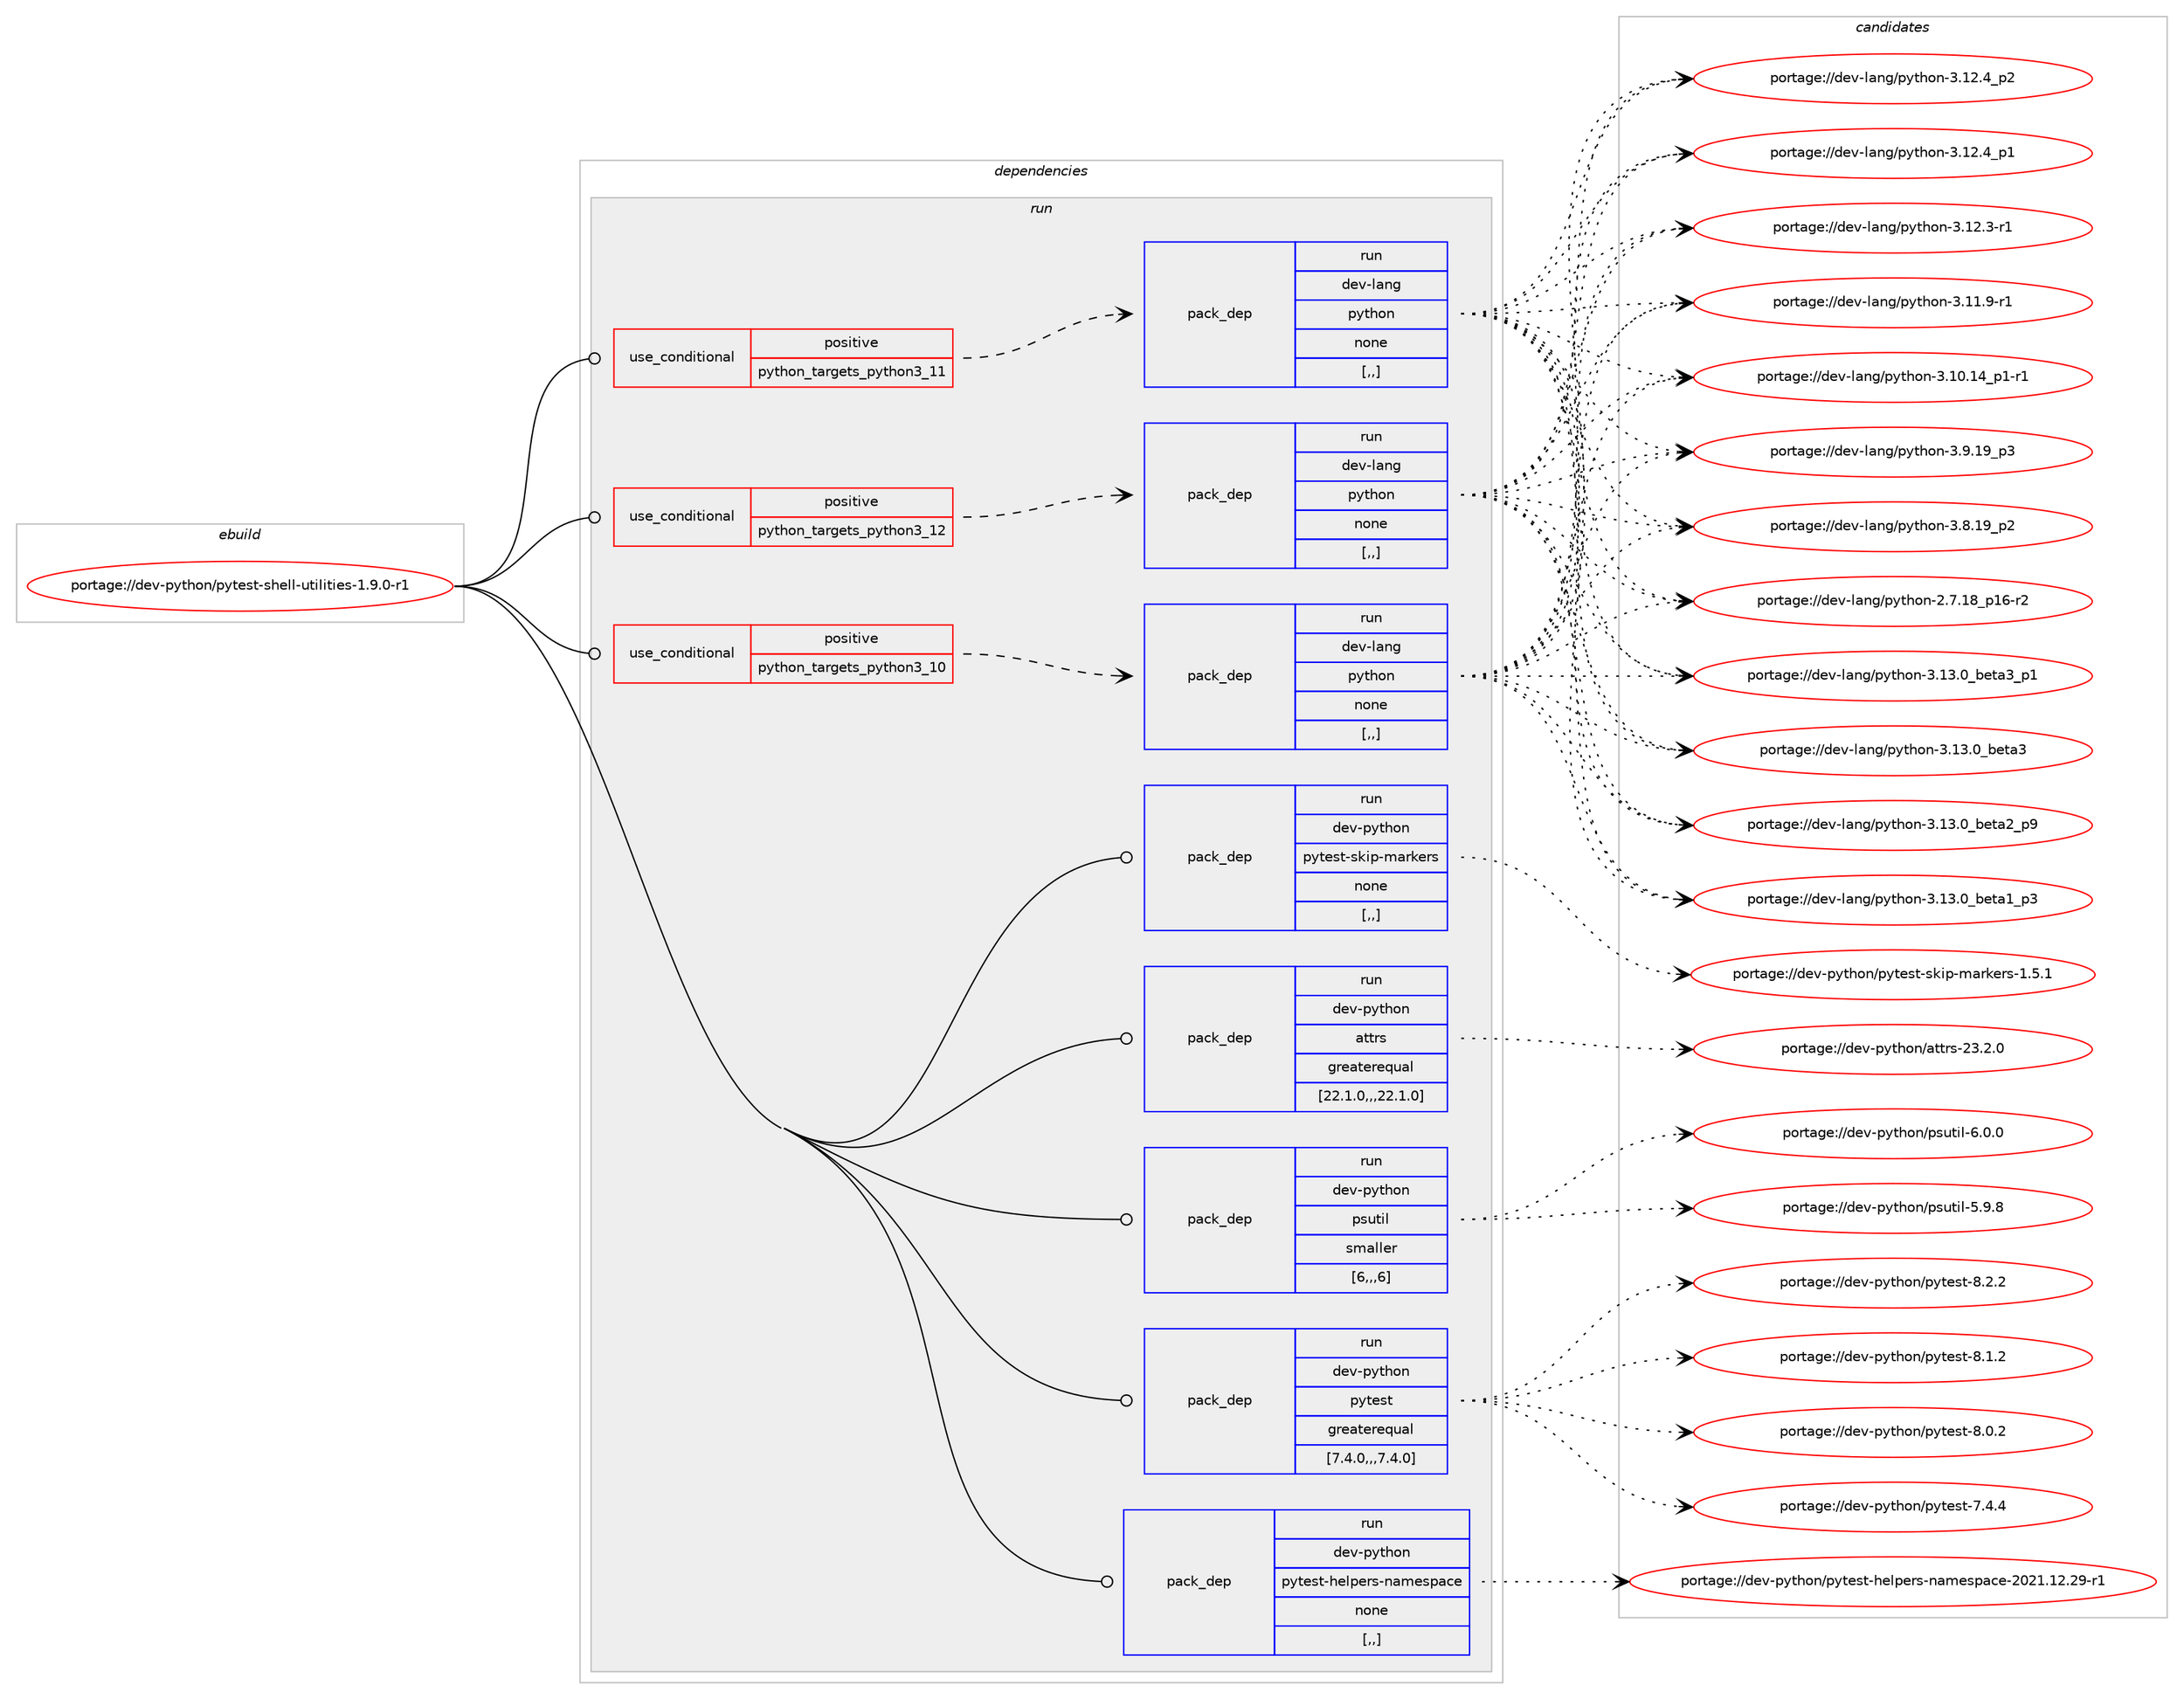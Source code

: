 digraph prolog {

# *************
# Graph options
# *************

newrank=true;
concentrate=true;
compound=true;
graph [rankdir=LR,fontname=Helvetica,fontsize=10,ranksep=1.5];#, ranksep=2.5, nodesep=0.2];
edge  [arrowhead=vee];
node  [fontname=Helvetica,fontsize=10];

# **********
# The ebuild
# **********

subgraph cluster_leftcol {
color=gray;
label=<<i>ebuild</i>>;
id [label="portage://dev-python/pytest-shell-utilities-1.9.0-r1", color=red, width=4, href="../dev-python/pytest-shell-utilities-1.9.0-r1.svg"];
}

# ****************
# The dependencies
# ****************

subgraph cluster_midcol {
color=gray;
label=<<i>dependencies</i>>;
subgraph cluster_compile {
fillcolor="#eeeeee";
style=filled;
label=<<i>compile</i>>;
}
subgraph cluster_compileandrun {
fillcolor="#eeeeee";
style=filled;
label=<<i>compile and run</i>>;
}
subgraph cluster_run {
fillcolor="#eeeeee";
style=filled;
label=<<i>run</i>>;
subgraph cond37899 {
dependency159012 [label=<<TABLE BORDER="0" CELLBORDER="1" CELLSPACING="0" CELLPADDING="4"><TR><TD ROWSPAN="3" CELLPADDING="10">use_conditional</TD></TR><TR><TD>positive</TD></TR><TR><TD>python_targets_python3_10</TD></TR></TABLE>>, shape=none, color=red];
subgraph pack119844 {
dependency159013 [label=<<TABLE BORDER="0" CELLBORDER="1" CELLSPACING="0" CELLPADDING="4" WIDTH="220"><TR><TD ROWSPAN="6" CELLPADDING="30">pack_dep</TD></TR><TR><TD WIDTH="110">run</TD></TR><TR><TD>dev-lang</TD></TR><TR><TD>python</TD></TR><TR><TD>none</TD></TR><TR><TD>[,,]</TD></TR></TABLE>>, shape=none, color=blue];
}
dependency159012:e -> dependency159013:w [weight=20,style="dashed",arrowhead="vee"];
}
id:e -> dependency159012:w [weight=20,style="solid",arrowhead="odot"];
subgraph cond37900 {
dependency159014 [label=<<TABLE BORDER="0" CELLBORDER="1" CELLSPACING="0" CELLPADDING="4"><TR><TD ROWSPAN="3" CELLPADDING="10">use_conditional</TD></TR><TR><TD>positive</TD></TR><TR><TD>python_targets_python3_11</TD></TR></TABLE>>, shape=none, color=red];
subgraph pack119845 {
dependency159015 [label=<<TABLE BORDER="0" CELLBORDER="1" CELLSPACING="0" CELLPADDING="4" WIDTH="220"><TR><TD ROWSPAN="6" CELLPADDING="30">pack_dep</TD></TR><TR><TD WIDTH="110">run</TD></TR><TR><TD>dev-lang</TD></TR><TR><TD>python</TD></TR><TR><TD>none</TD></TR><TR><TD>[,,]</TD></TR></TABLE>>, shape=none, color=blue];
}
dependency159014:e -> dependency159015:w [weight=20,style="dashed",arrowhead="vee"];
}
id:e -> dependency159014:w [weight=20,style="solid",arrowhead="odot"];
subgraph cond37901 {
dependency159016 [label=<<TABLE BORDER="0" CELLBORDER="1" CELLSPACING="0" CELLPADDING="4"><TR><TD ROWSPAN="3" CELLPADDING="10">use_conditional</TD></TR><TR><TD>positive</TD></TR><TR><TD>python_targets_python3_12</TD></TR></TABLE>>, shape=none, color=red];
subgraph pack119846 {
dependency159017 [label=<<TABLE BORDER="0" CELLBORDER="1" CELLSPACING="0" CELLPADDING="4" WIDTH="220"><TR><TD ROWSPAN="6" CELLPADDING="30">pack_dep</TD></TR><TR><TD WIDTH="110">run</TD></TR><TR><TD>dev-lang</TD></TR><TR><TD>python</TD></TR><TR><TD>none</TD></TR><TR><TD>[,,]</TD></TR></TABLE>>, shape=none, color=blue];
}
dependency159016:e -> dependency159017:w [weight=20,style="dashed",arrowhead="vee"];
}
id:e -> dependency159016:w [weight=20,style="solid",arrowhead="odot"];
subgraph pack119847 {
dependency159018 [label=<<TABLE BORDER="0" CELLBORDER="1" CELLSPACING="0" CELLPADDING="4" WIDTH="220"><TR><TD ROWSPAN="6" CELLPADDING="30">pack_dep</TD></TR><TR><TD WIDTH="110">run</TD></TR><TR><TD>dev-python</TD></TR><TR><TD>attrs</TD></TR><TR><TD>greaterequal</TD></TR><TR><TD>[22.1.0,,,22.1.0]</TD></TR></TABLE>>, shape=none, color=blue];
}
id:e -> dependency159018:w [weight=20,style="solid",arrowhead="odot"];
subgraph pack119848 {
dependency159019 [label=<<TABLE BORDER="0" CELLBORDER="1" CELLSPACING="0" CELLPADDING="4" WIDTH="220"><TR><TD ROWSPAN="6" CELLPADDING="30">pack_dep</TD></TR><TR><TD WIDTH="110">run</TD></TR><TR><TD>dev-python</TD></TR><TR><TD>psutil</TD></TR><TR><TD>smaller</TD></TR><TR><TD>[6,,,6]</TD></TR></TABLE>>, shape=none, color=blue];
}
id:e -> dependency159019:w [weight=20,style="solid",arrowhead="odot"];
subgraph pack119849 {
dependency159020 [label=<<TABLE BORDER="0" CELLBORDER="1" CELLSPACING="0" CELLPADDING="4" WIDTH="220"><TR><TD ROWSPAN="6" CELLPADDING="30">pack_dep</TD></TR><TR><TD WIDTH="110">run</TD></TR><TR><TD>dev-python</TD></TR><TR><TD>pytest</TD></TR><TR><TD>greaterequal</TD></TR><TR><TD>[7.4.0,,,7.4.0]</TD></TR></TABLE>>, shape=none, color=blue];
}
id:e -> dependency159020:w [weight=20,style="solid",arrowhead="odot"];
subgraph pack119850 {
dependency159021 [label=<<TABLE BORDER="0" CELLBORDER="1" CELLSPACING="0" CELLPADDING="4" WIDTH="220"><TR><TD ROWSPAN="6" CELLPADDING="30">pack_dep</TD></TR><TR><TD WIDTH="110">run</TD></TR><TR><TD>dev-python</TD></TR><TR><TD>pytest-helpers-namespace</TD></TR><TR><TD>none</TD></TR><TR><TD>[,,]</TD></TR></TABLE>>, shape=none, color=blue];
}
id:e -> dependency159021:w [weight=20,style="solid",arrowhead="odot"];
subgraph pack119851 {
dependency159022 [label=<<TABLE BORDER="0" CELLBORDER="1" CELLSPACING="0" CELLPADDING="4" WIDTH="220"><TR><TD ROWSPAN="6" CELLPADDING="30">pack_dep</TD></TR><TR><TD WIDTH="110">run</TD></TR><TR><TD>dev-python</TD></TR><TR><TD>pytest-skip-markers</TD></TR><TR><TD>none</TD></TR><TR><TD>[,,]</TD></TR></TABLE>>, shape=none, color=blue];
}
id:e -> dependency159022:w [weight=20,style="solid",arrowhead="odot"];
}
}

# **************
# The candidates
# **************

subgraph cluster_choices {
rank=same;
color=gray;
label=<<i>candidates</i>>;

subgraph choice119844 {
color=black;
nodesep=1;
choice10010111845108971101034711212111610411111045514649514648959810111697519511249 [label="portage://dev-lang/python-3.13.0_beta3_p1", color=red, width=4,href="../dev-lang/python-3.13.0_beta3_p1.svg"];
choice1001011184510897110103471121211161041111104551464951464895981011169751 [label="portage://dev-lang/python-3.13.0_beta3", color=red, width=4,href="../dev-lang/python-3.13.0_beta3.svg"];
choice10010111845108971101034711212111610411111045514649514648959810111697509511257 [label="portage://dev-lang/python-3.13.0_beta2_p9", color=red, width=4,href="../dev-lang/python-3.13.0_beta2_p9.svg"];
choice10010111845108971101034711212111610411111045514649514648959810111697499511251 [label="portage://dev-lang/python-3.13.0_beta1_p3", color=red, width=4,href="../dev-lang/python-3.13.0_beta1_p3.svg"];
choice100101118451089711010347112121116104111110455146495046529511250 [label="portage://dev-lang/python-3.12.4_p2", color=red, width=4,href="../dev-lang/python-3.12.4_p2.svg"];
choice100101118451089711010347112121116104111110455146495046529511249 [label="portage://dev-lang/python-3.12.4_p1", color=red, width=4,href="../dev-lang/python-3.12.4_p1.svg"];
choice100101118451089711010347112121116104111110455146495046514511449 [label="portage://dev-lang/python-3.12.3-r1", color=red, width=4,href="../dev-lang/python-3.12.3-r1.svg"];
choice100101118451089711010347112121116104111110455146494946574511449 [label="portage://dev-lang/python-3.11.9-r1", color=red, width=4,href="../dev-lang/python-3.11.9-r1.svg"];
choice100101118451089711010347112121116104111110455146494846495295112494511449 [label="portage://dev-lang/python-3.10.14_p1-r1", color=red, width=4,href="../dev-lang/python-3.10.14_p1-r1.svg"];
choice100101118451089711010347112121116104111110455146574649579511251 [label="portage://dev-lang/python-3.9.19_p3", color=red, width=4,href="../dev-lang/python-3.9.19_p3.svg"];
choice100101118451089711010347112121116104111110455146564649579511250 [label="portage://dev-lang/python-3.8.19_p2", color=red, width=4,href="../dev-lang/python-3.8.19_p2.svg"];
choice100101118451089711010347112121116104111110455046554649569511249544511450 [label="portage://dev-lang/python-2.7.18_p16-r2", color=red, width=4,href="../dev-lang/python-2.7.18_p16-r2.svg"];
dependency159013:e -> choice10010111845108971101034711212111610411111045514649514648959810111697519511249:w [style=dotted,weight="100"];
dependency159013:e -> choice1001011184510897110103471121211161041111104551464951464895981011169751:w [style=dotted,weight="100"];
dependency159013:e -> choice10010111845108971101034711212111610411111045514649514648959810111697509511257:w [style=dotted,weight="100"];
dependency159013:e -> choice10010111845108971101034711212111610411111045514649514648959810111697499511251:w [style=dotted,weight="100"];
dependency159013:e -> choice100101118451089711010347112121116104111110455146495046529511250:w [style=dotted,weight="100"];
dependency159013:e -> choice100101118451089711010347112121116104111110455146495046529511249:w [style=dotted,weight="100"];
dependency159013:e -> choice100101118451089711010347112121116104111110455146495046514511449:w [style=dotted,weight="100"];
dependency159013:e -> choice100101118451089711010347112121116104111110455146494946574511449:w [style=dotted,weight="100"];
dependency159013:e -> choice100101118451089711010347112121116104111110455146494846495295112494511449:w [style=dotted,weight="100"];
dependency159013:e -> choice100101118451089711010347112121116104111110455146574649579511251:w [style=dotted,weight="100"];
dependency159013:e -> choice100101118451089711010347112121116104111110455146564649579511250:w [style=dotted,weight="100"];
dependency159013:e -> choice100101118451089711010347112121116104111110455046554649569511249544511450:w [style=dotted,weight="100"];
}
subgraph choice119845 {
color=black;
nodesep=1;
choice10010111845108971101034711212111610411111045514649514648959810111697519511249 [label="portage://dev-lang/python-3.13.0_beta3_p1", color=red, width=4,href="../dev-lang/python-3.13.0_beta3_p1.svg"];
choice1001011184510897110103471121211161041111104551464951464895981011169751 [label="portage://dev-lang/python-3.13.0_beta3", color=red, width=4,href="../dev-lang/python-3.13.0_beta3.svg"];
choice10010111845108971101034711212111610411111045514649514648959810111697509511257 [label="portage://dev-lang/python-3.13.0_beta2_p9", color=red, width=4,href="../dev-lang/python-3.13.0_beta2_p9.svg"];
choice10010111845108971101034711212111610411111045514649514648959810111697499511251 [label="portage://dev-lang/python-3.13.0_beta1_p3", color=red, width=4,href="../dev-lang/python-3.13.0_beta1_p3.svg"];
choice100101118451089711010347112121116104111110455146495046529511250 [label="portage://dev-lang/python-3.12.4_p2", color=red, width=4,href="../dev-lang/python-3.12.4_p2.svg"];
choice100101118451089711010347112121116104111110455146495046529511249 [label="portage://dev-lang/python-3.12.4_p1", color=red, width=4,href="../dev-lang/python-3.12.4_p1.svg"];
choice100101118451089711010347112121116104111110455146495046514511449 [label="portage://dev-lang/python-3.12.3-r1", color=red, width=4,href="../dev-lang/python-3.12.3-r1.svg"];
choice100101118451089711010347112121116104111110455146494946574511449 [label="portage://dev-lang/python-3.11.9-r1", color=red, width=4,href="../dev-lang/python-3.11.9-r1.svg"];
choice100101118451089711010347112121116104111110455146494846495295112494511449 [label="portage://dev-lang/python-3.10.14_p1-r1", color=red, width=4,href="../dev-lang/python-3.10.14_p1-r1.svg"];
choice100101118451089711010347112121116104111110455146574649579511251 [label="portage://dev-lang/python-3.9.19_p3", color=red, width=4,href="../dev-lang/python-3.9.19_p3.svg"];
choice100101118451089711010347112121116104111110455146564649579511250 [label="portage://dev-lang/python-3.8.19_p2", color=red, width=4,href="../dev-lang/python-3.8.19_p2.svg"];
choice100101118451089711010347112121116104111110455046554649569511249544511450 [label="portage://dev-lang/python-2.7.18_p16-r2", color=red, width=4,href="../dev-lang/python-2.7.18_p16-r2.svg"];
dependency159015:e -> choice10010111845108971101034711212111610411111045514649514648959810111697519511249:w [style=dotted,weight="100"];
dependency159015:e -> choice1001011184510897110103471121211161041111104551464951464895981011169751:w [style=dotted,weight="100"];
dependency159015:e -> choice10010111845108971101034711212111610411111045514649514648959810111697509511257:w [style=dotted,weight="100"];
dependency159015:e -> choice10010111845108971101034711212111610411111045514649514648959810111697499511251:w [style=dotted,weight="100"];
dependency159015:e -> choice100101118451089711010347112121116104111110455146495046529511250:w [style=dotted,weight="100"];
dependency159015:e -> choice100101118451089711010347112121116104111110455146495046529511249:w [style=dotted,weight="100"];
dependency159015:e -> choice100101118451089711010347112121116104111110455146495046514511449:w [style=dotted,weight="100"];
dependency159015:e -> choice100101118451089711010347112121116104111110455146494946574511449:w [style=dotted,weight="100"];
dependency159015:e -> choice100101118451089711010347112121116104111110455146494846495295112494511449:w [style=dotted,weight="100"];
dependency159015:e -> choice100101118451089711010347112121116104111110455146574649579511251:w [style=dotted,weight="100"];
dependency159015:e -> choice100101118451089711010347112121116104111110455146564649579511250:w [style=dotted,weight="100"];
dependency159015:e -> choice100101118451089711010347112121116104111110455046554649569511249544511450:w [style=dotted,weight="100"];
}
subgraph choice119846 {
color=black;
nodesep=1;
choice10010111845108971101034711212111610411111045514649514648959810111697519511249 [label="portage://dev-lang/python-3.13.0_beta3_p1", color=red, width=4,href="../dev-lang/python-3.13.0_beta3_p1.svg"];
choice1001011184510897110103471121211161041111104551464951464895981011169751 [label="portage://dev-lang/python-3.13.0_beta3", color=red, width=4,href="../dev-lang/python-3.13.0_beta3.svg"];
choice10010111845108971101034711212111610411111045514649514648959810111697509511257 [label="portage://dev-lang/python-3.13.0_beta2_p9", color=red, width=4,href="../dev-lang/python-3.13.0_beta2_p9.svg"];
choice10010111845108971101034711212111610411111045514649514648959810111697499511251 [label="portage://dev-lang/python-3.13.0_beta1_p3", color=red, width=4,href="../dev-lang/python-3.13.0_beta1_p3.svg"];
choice100101118451089711010347112121116104111110455146495046529511250 [label="portage://dev-lang/python-3.12.4_p2", color=red, width=4,href="../dev-lang/python-3.12.4_p2.svg"];
choice100101118451089711010347112121116104111110455146495046529511249 [label="portage://dev-lang/python-3.12.4_p1", color=red, width=4,href="../dev-lang/python-3.12.4_p1.svg"];
choice100101118451089711010347112121116104111110455146495046514511449 [label="portage://dev-lang/python-3.12.3-r1", color=red, width=4,href="../dev-lang/python-3.12.3-r1.svg"];
choice100101118451089711010347112121116104111110455146494946574511449 [label="portage://dev-lang/python-3.11.9-r1", color=red, width=4,href="../dev-lang/python-3.11.9-r1.svg"];
choice100101118451089711010347112121116104111110455146494846495295112494511449 [label="portage://dev-lang/python-3.10.14_p1-r1", color=red, width=4,href="../dev-lang/python-3.10.14_p1-r1.svg"];
choice100101118451089711010347112121116104111110455146574649579511251 [label="portage://dev-lang/python-3.9.19_p3", color=red, width=4,href="../dev-lang/python-3.9.19_p3.svg"];
choice100101118451089711010347112121116104111110455146564649579511250 [label="portage://dev-lang/python-3.8.19_p2", color=red, width=4,href="../dev-lang/python-3.8.19_p2.svg"];
choice100101118451089711010347112121116104111110455046554649569511249544511450 [label="portage://dev-lang/python-2.7.18_p16-r2", color=red, width=4,href="../dev-lang/python-2.7.18_p16-r2.svg"];
dependency159017:e -> choice10010111845108971101034711212111610411111045514649514648959810111697519511249:w [style=dotted,weight="100"];
dependency159017:e -> choice1001011184510897110103471121211161041111104551464951464895981011169751:w [style=dotted,weight="100"];
dependency159017:e -> choice10010111845108971101034711212111610411111045514649514648959810111697509511257:w [style=dotted,weight="100"];
dependency159017:e -> choice10010111845108971101034711212111610411111045514649514648959810111697499511251:w [style=dotted,weight="100"];
dependency159017:e -> choice100101118451089711010347112121116104111110455146495046529511250:w [style=dotted,weight="100"];
dependency159017:e -> choice100101118451089711010347112121116104111110455146495046529511249:w [style=dotted,weight="100"];
dependency159017:e -> choice100101118451089711010347112121116104111110455146495046514511449:w [style=dotted,weight="100"];
dependency159017:e -> choice100101118451089711010347112121116104111110455146494946574511449:w [style=dotted,weight="100"];
dependency159017:e -> choice100101118451089711010347112121116104111110455146494846495295112494511449:w [style=dotted,weight="100"];
dependency159017:e -> choice100101118451089711010347112121116104111110455146574649579511251:w [style=dotted,weight="100"];
dependency159017:e -> choice100101118451089711010347112121116104111110455146564649579511250:w [style=dotted,weight="100"];
dependency159017:e -> choice100101118451089711010347112121116104111110455046554649569511249544511450:w [style=dotted,weight="100"];
}
subgraph choice119847 {
color=black;
nodesep=1;
choice10010111845112121116104111110479711611611411545505146504648 [label="portage://dev-python/attrs-23.2.0", color=red, width=4,href="../dev-python/attrs-23.2.0.svg"];
dependency159018:e -> choice10010111845112121116104111110479711611611411545505146504648:w [style=dotted,weight="100"];
}
subgraph choice119848 {
color=black;
nodesep=1;
choice1001011184511212111610411111047112115117116105108455446484648 [label="portage://dev-python/psutil-6.0.0", color=red, width=4,href="../dev-python/psutil-6.0.0.svg"];
choice1001011184511212111610411111047112115117116105108455346574656 [label="portage://dev-python/psutil-5.9.8", color=red, width=4,href="../dev-python/psutil-5.9.8.svg"];
dependency159019:e -> choice1001011184511212111610411111047112115117116105108455446484648:w [style=dotted,weight="100"];
dependency159019:e -> choice1001011184511212111610411111047112115117116105108455346574656:w [style=dotted,weight="100"];
}
subgraph choice119849 {
color=black;
nodesep=1;
choice1001011184511212111610411111047112121116101115116455646504650 [label="portage://dev-python/pytest-8.2.2", color=red, width=4,href="../dev-python/pytest-8.2.2.svg"];
choice1001011184511212111610411111047112121116101115116455646494650 [label="portage://dev-python/pytest-8.1.2", color=red, width=4,href="../dev-python/pytest-8.1.2.svg"];
choice1001011184511212111610411111047112121116101115116455646484650 [label="portage://dev-python/pytest-8.0.2", color=red, width=4,href="../dev-python/pytest-8.0.2.svg"];
choice1001011184511212111610411111047112121116101115116455546524652 [label="portage://dev-python/pytest-7.4.4", color=red, width=4,href="../dev-python/pytest-7.4.4.svg"];
dependency159020:e -> choice1001011184511212111610411111047112121116101115116455646504650:w [style=dotted,weight="100"];
dependency159020:e -> choice1001011184511212111610411111047112121116101115116455646494650:w [style=dotted,weight="100"];
dependency159020:e -> choice1001011184511212111610411111047112121116101115116455646484650:w [style=dotted,weight="100"];
dependency159020:e -> choice1001011184511212111610411111047112121116101115116455546524652:w [style=dotted,weight="100"];
}
subgraph choice119850 {
color=black;
nodesep=1;
choice1001011184511212111610411111047112121116101115116451041011081121011141154511097109101115112979910145504850494649504650574511449 [label="portage://dev-python/pytest-helpers-namespace-2021.12.29-r1", color=red, width=4,href="../dev-python/pytest-helpers-namespace-2021.12.29-r1.svg"];
dependency159021:e -> choice1001011184511212111610411111047112121116101115116451041011081121011141154511097109101115112979910145504850494649504650574511449:w [style=dotted,weight="100"];
}
subgraph choice119851 {
color=black;
nodesep=1;
choice1001011184511212111610411111047112121116101115116451151071051124510997114107101114115454946534649 [label="portage://dev-python/pytest-skip-markers-1.5.1", color=red, width=4,href="../dev-python/pytest-skip-markers-1.5.1.svg"];
dependency159022:e -> choice1001011184511212111610411111047112121116101115116451151071051124510997114107101114115454946534649:w [style=dotted,weight="100"];
}
}

}
